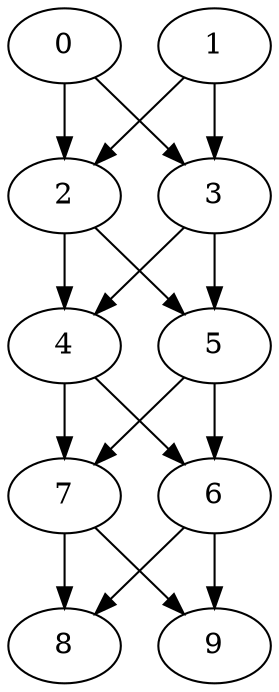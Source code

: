 digraph "Stencil_Nodes_10_CCR_0.10_WeightType_Random#9" {
	graph ["Duplicate states"=0,
		GraphType=Stencil,
		"Max states in OPEN"=0,
		Modes="120000ms; topo-ordered tasks, ; Pruning: task equivalence, fixed order ready list, ; F-value: ; Optimisation: best schedule length (\
SL) optimisation on equal, ",
		NumberOfTasks=10,
		"Pruned using list schedule length"=22,
		"States removed from OPEN"=0,
		TargetSystem="Homogeneous-2",
		"Time to schedule (ms)"=105,
		"Total idle time"=178,
		"Total schedule length"=591,
		"Total sequential time"=999,
		"Total states created"=44
	];
	0	["Finish time"=138,
		Processor=0,
		"Start time"=0,
		Weight=138];
	2	["Finish time"=293,
		Processor=0,
		"Start time"=138,
		Weight=155];
	0 -> 2	[Weight=4];
	3	["Finish time"=197,
		Processor=1,
		"Start time"=145,
		Weight=52];
	0 -> 3	[Weight=7];
	1	["Finish time"=121,
		Processor=1,
		"Start time"=0,
		Weight=121];
	1 -> 2	[Weight=6];
	1 -> 3	[Weight=3];
	4	["Finish time"=362,
		Processor=0,
		"Start time"=293,
		Weight=69];
	2 -> 4	[Weight=3];
	5	["Finish time"=337,
		Processor=1,
		"Start time"=303,
		Weight=34];
	2 -> 5	[Weight=10];
	3 -> 4	[Weight=7];
	3 -> 5	[Weight=10];
	7	["Finish time"=483,
		Processor=0,
		"Start time"=362,
		Weight=121];
	4 -> 7	[Weight=6];
	6	["Finish time"=472,
		Processor=1,
		"Start time"=369,
		Weight=103];
	4 -> 6	[Weight=7];
	5 -> 7	[Weight=3];
	5 -> 6	[Weight=10];
	8	["Finish time"=586,
		Processor=0,
		"Start time"=483,
		Weight=103];
	7 -> 8	[Weight=7];
	9	["Finish time"=591,
		Processor=1,
		"Start time"=488,
		Weight=103];
	7 -> 9	[Weight=5];
	6 -> 8	[Weight=7];
	6 -> 9	[Weight=5];
}
